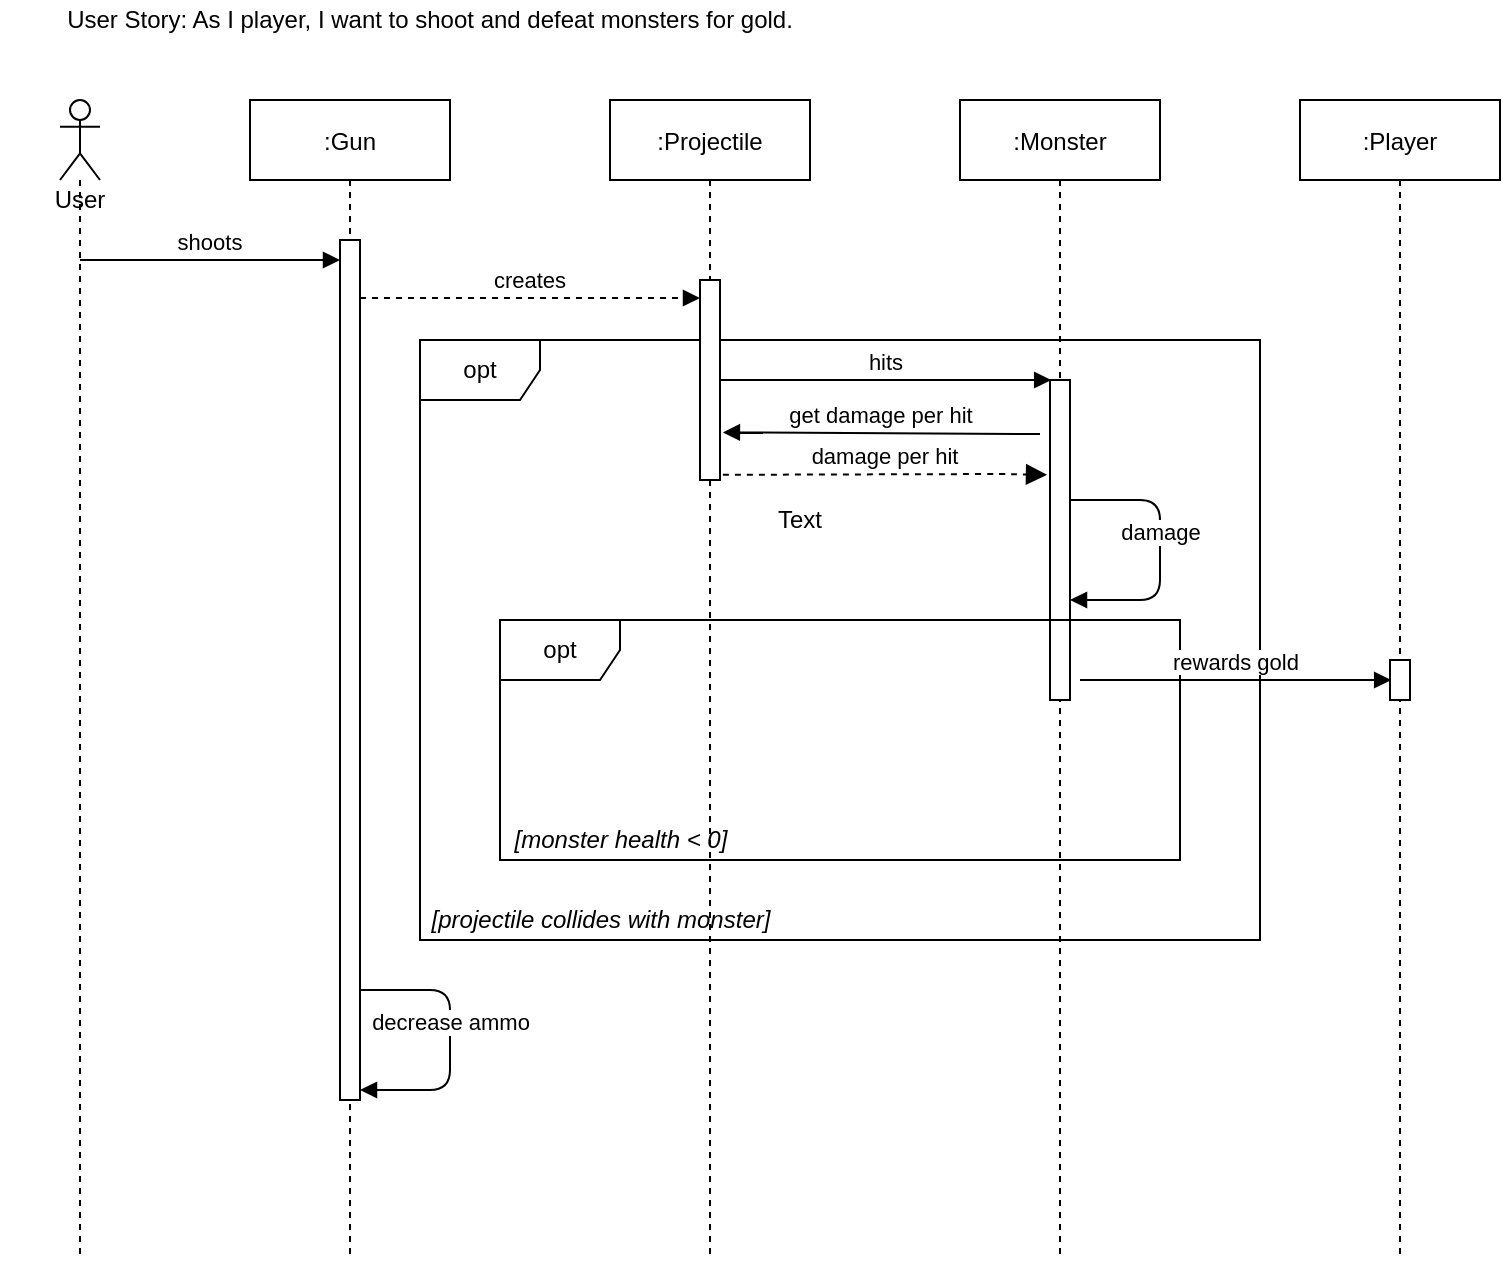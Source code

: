 <mxfile version="14.4.8" type="device"><diagram id="kgpKYQtTHZ0yAKxKKP6v" name="Page-1"><mxGraphModel dx="2062" dy="1154" grid="1" gridSize="10" guides="1" tooltips="1" connect="1" arrows="1" fold="1" page="1" pageScale="1" pageWidth="850" pageHeight="1100" math="0" shadow="0"><root><mxCell id="0"/><mxCell id="1" parent="0"/><mxCell id="5e3VUFnyoca0MDC_EdNY-6" value="opt" style="shape=umlFrame;whiteSpace=wrap;html=1;" parent="1" vertex="1"><mxGeometry x="230" y="200" width="420" height="300" as="geometry"/></mxCell><mxCell id="3nuBFxr9cyL0pnOWT2aG-1" value=":Gun" style="shape=umlLifeline;perimeter=lifelinePerimeter;container=1;collapsible=0;recursiveResize=0;rounded=0;shadow=0;strokeWidth=1;" parent="1" vertex="1"><mxGeometry x="145" y="80" width="100" height="580" as="geometry"/></mxCell><mxCell id="3nuBFxr9cyL0pnOWT2aG-2" value="" style="points=[];perimeter=orthogonalPerimeter;rounded=0;shadow=0;strokeWidth=1;" parent="3nuBFxr9cyL0pnOWT2aG-1" vertex="1"><mxGeometry x="45" y="70" width="10" height="430" as="geometry"/></mxCell><mxCell id="3nuBFxr9cyL0pnOWT2aG-5" value=":Projectile" style="shape=umlLifeline;perimeter=lifelinePerimeter;container=1;collapsible=0;recursiveResize=0;rounded=0;shadow=0;strokeWidth=1;" parent="1" vertex="1"><mxGeometry x="325" y="80" width="100" height="580" as="geometry"/></mxCell><mxCell id="3nuBFxr9cyL0pnOWT2aG-6" value="" style="points=[];perimeter=orthogonalPerimeter;rounded=0;shadow=0;strokeWidth=1;" parent="3nuBFxr9cyL0pnOWT2aG-5" vertex="1"><mxGeometry x="45" y="90" width="10" height="100" as="geometry"/></mxCell><mxCell id="3nuBFxr9cyL0pnOWT2aG-8" value="creates" style="verticalAlign=bottom;endArrow=block;entryX=0;entryY=0;shadow=0;strokeWidth=1;dashed=1;endFill=1;" parent="1" edge="1"><mxGeometry relative="1" as="geometry"><mxPoint x="200.0" y="179.0" as="sourcePoint"/><mxPoint x="370.0" y="179.0" as="targetPoint"/></mxGeometry></mxCell><mxCell id="5e3VUFnyoca0MDC_EdNY-3" value="User" style="shape=umlLifeline;participant=umlActor;perimeter=lifelinePerimeter;whiteSpace=wrap;html=1;container=1;collapsible=0;recursiveResize=0;verticalAlign=top;spacingTop=36;outlineConnect=0;" parent="1" vertex="1"><mxGeometry x="50" y="80" width="20" height="580" as="geometry"/></mxCell><mxCell id="5e3VUFnyoca0MDC_EdNY-4" value="shoots" style="verticalAlign=bottom;endArrow=block;entryX=0;entryY=0;shadow=0;strokeWidth=1;" parent="1" edge="1"><mxGeometry relative="1" as="geometry"><mxPoint x="60" y="160" as="sourcePoint"/><mxPoint x="190.0" y="160.0" as="targetPoint"/></mxGeometry></mxCell><mxCell id="5e3VUFnyoca0MDC_EdNY-7" value=":Monster" style="shape=umlLifeline;perimeter=lifelinePerimeter;container=1;collapsible=0;recursiveResize=0;rounded=0;shadow=0;strokeWidth=1;" parent="1" vertex="1"><mxGeometry x="500" y="80" width="100" height="580" as="geometry"/></mxCell><mxCell id="5e3VUFnyoca0MDC_EdNY-8" value="" style="points=[];perimeter=orthogonalPerimeter;rounded=0;shadow=0;strokeWidth=1;" parent="5e3VUFnyoca0MDC_EdNY-7" vertex="1"><mxGeometry x="45" y="140" width="10" height="160" as="geometry"/></mxCell><mxCell id="5e3VUFnyoca0MDC_EdNY-9" value="&lt;i&gt;[projectile collides with monster]&lt;/i&gt;" style="text;html=1;align=center;verticalAlign=middle;resizable=0;points=[];autosize=1;" parent="1" vertex="1"><mxGeometry x="230" y="480" width="180" height="20" as="geometry"/></mxCell><mxCell id="5e3VUFnyoca0MDC_EdNY-10" value="hits" style="verticalAlign=bottom;endArrow=block;shadow=0;strokeWidth=1;entryX=0.059;entryY=0.2;entryDx=0;entryDy=0;entryPerimeter=0;" parent="1" edge="1"><mxGeometry relative="1" as="geometry"><mxPoint x="380" y="220.0" as="sourcePoint"/><mxPoint x="545.59" y="220.0" as="targetPoint"/></mxGeometry></mxCell><mxCell id="5e3VUFnyoca0MDC_EdNY-12" value="get damage per hit" style="verticalAlign=bottom;endArrow=block;shadow=0;strokeWidth=1;entryX=1.145;entryY=0.264;entryDx=0;entryDy=0;entryPerimeter=0;" parent="1" edge="1"><mxGeometry relative="1" as="geometry"><mxPoint x="540.0" y="247.0" as="sourcePoint"/><mxPoint x="381.45" y="246.2" as="targetPoint"/></mxGeometry></mxCell><mxCell id="5e3VUFnyoca0MDC_EdNY-13" value="damage per hit" style="html=1;verticalAlign=bottom;endArrow=block;dashed=1;endSize=8;exitX=1.145;exitY=0.358;exitDx=0;exitDy=0;exitPerimeter=0;entryX=-0.148;entryY=0.358;entryDx=0;entryDy=0;entryPerimeter=0;endFill=1;" parent="1" edge="1"><mxGeometry relative="1" as="geometry"><mxPoint x="381.45" y="267.4" as="sourcePoint"/><mxPoint x="543.52" y="267.4" as="targetPoint"/><Array as="points"><mxPoint x="520" y="267"/></Array></mxGeometry></mxCell><mxCell id="5e3VUFnyoca0MDC_EdNY-14" value="damage" style="html=1;verticalAlign=bottom;endArrow=block;" parent="1" edge="1"><mxGeometry width="80" relative="1" as="geometry"><mxPoint x="555" y="280" as="sourcePoint"/><mxPoint x="555" y="330" as="targetPoint"/><Array as="points"><mxPoint x="600" y="280"/><mxPoint x="600" y="330"/></Array></mxGeometry></mxCell><mxCell id="5e3VUFnyoca0MDC_EdNY-15" value="opt" style="shape=umlFrame;whiteSpace=wrap;html=1;" parent="1" vertex="1"><mxGeometry x="270" y="340" width="340" height="120" as="geometry"/></mxCell><mxCell id="5e3VUFnyoca0MDC_EdNY-16" value="&lt;i&gt;[monster health &amp;lt; 0]&lt;/i&gt;" style="text;html=1;align=center;verticalAlign=middle;resizable=0;points=[];autosize=1;" parent="1" vertex="1"><mxGeometry x="270" y="440" width="120" height="20" as="geometry"/></mxCell><mxCell id="5e3VUFnyoca0MDC_EdNY-17" value="decrease ammo" style="html=1;verticalAlign=bottom;endArrow=block;" parent="1" edge="1"><mxGeometry width="80" relative="1" as="geometry"><mxPoint x="200.0" y="525" as="sourcePoint"/><mxPoint x="200.0" y="575" as="targetPoint"/><Array as="points"><mxPoint x="245" y="525"/><mxPoint x="245" y="575"/></Array></mxGeometry></mxCell><mxCell id="5e3VUFnyoca0MDC_EdNY-18" value=":Player" style="shape=umlLifeline;perimeter=lifelinePerimeter;container=1;collapsible=0;recursiveResize=0;rounded=0;shadow=0;strokeWidth=1;" parent="1" vertex="1"><mxGeometry x="670" y="80" width="100" height="580" as="geometry"/></mxCell><mxCell id="5e3VUFnyoca0MDC_EdNY-19" value="" style="points=[];perimeter=orthogonalPerimeter;rounded=0;shadow=0;strokeWidth=1;" parent="5e3VUFnyoca0MDC_EdNY-18" vertex="1"><mxGeometry x="45" y="280" width="10" height="20" as="geometry"/></mxCell><mxCell id="5e3VUFnyoca0MDC_EdNY-20" value="rewards gold" style="verticalAlign=bottom;endArrow=block;shadow=0;strokeWidth=1;entryX=0.059;entryY=0.2;entryDx=0;entryDy=0;entryPerimeter=0;" parent="1" edge="1"><mxGeometry relative="1" as="geometry"><mxPoint x="560" y="370" as="sourcePoint"/><mxPoint x="715.59" y="370.0" as="targetPoint"/></mxGeometry></mxCell><mxCell id="3gqWaWHP8psV85BZfGW3-1" value="Text" style="text;html=1;strokeColor=none;fillColor=none;align=center;verticalAlign=middle;whiteSpace=wrap;rounded=0;" vertex="1" parent="1"><mxGeometry x="400" y="280" width="40" height="20" as="geometry"/></mxCell><mxCell id="3gqWaWHP8psV85BZfGW3-2" value="User Story: As I player, I want to shoot and defeat monsters for gold." style="text;html=1;strokeColor=none;fillColor=none;align=center;verticalAlign=middle;whiteSpace=wrap;rounded=0;" vertex="1" parent="1"><mxGeometry x="20" y="30" width="430" height="20" as="geometry"/></mxCell></root></mxGraphModel></diagram></mxfile>